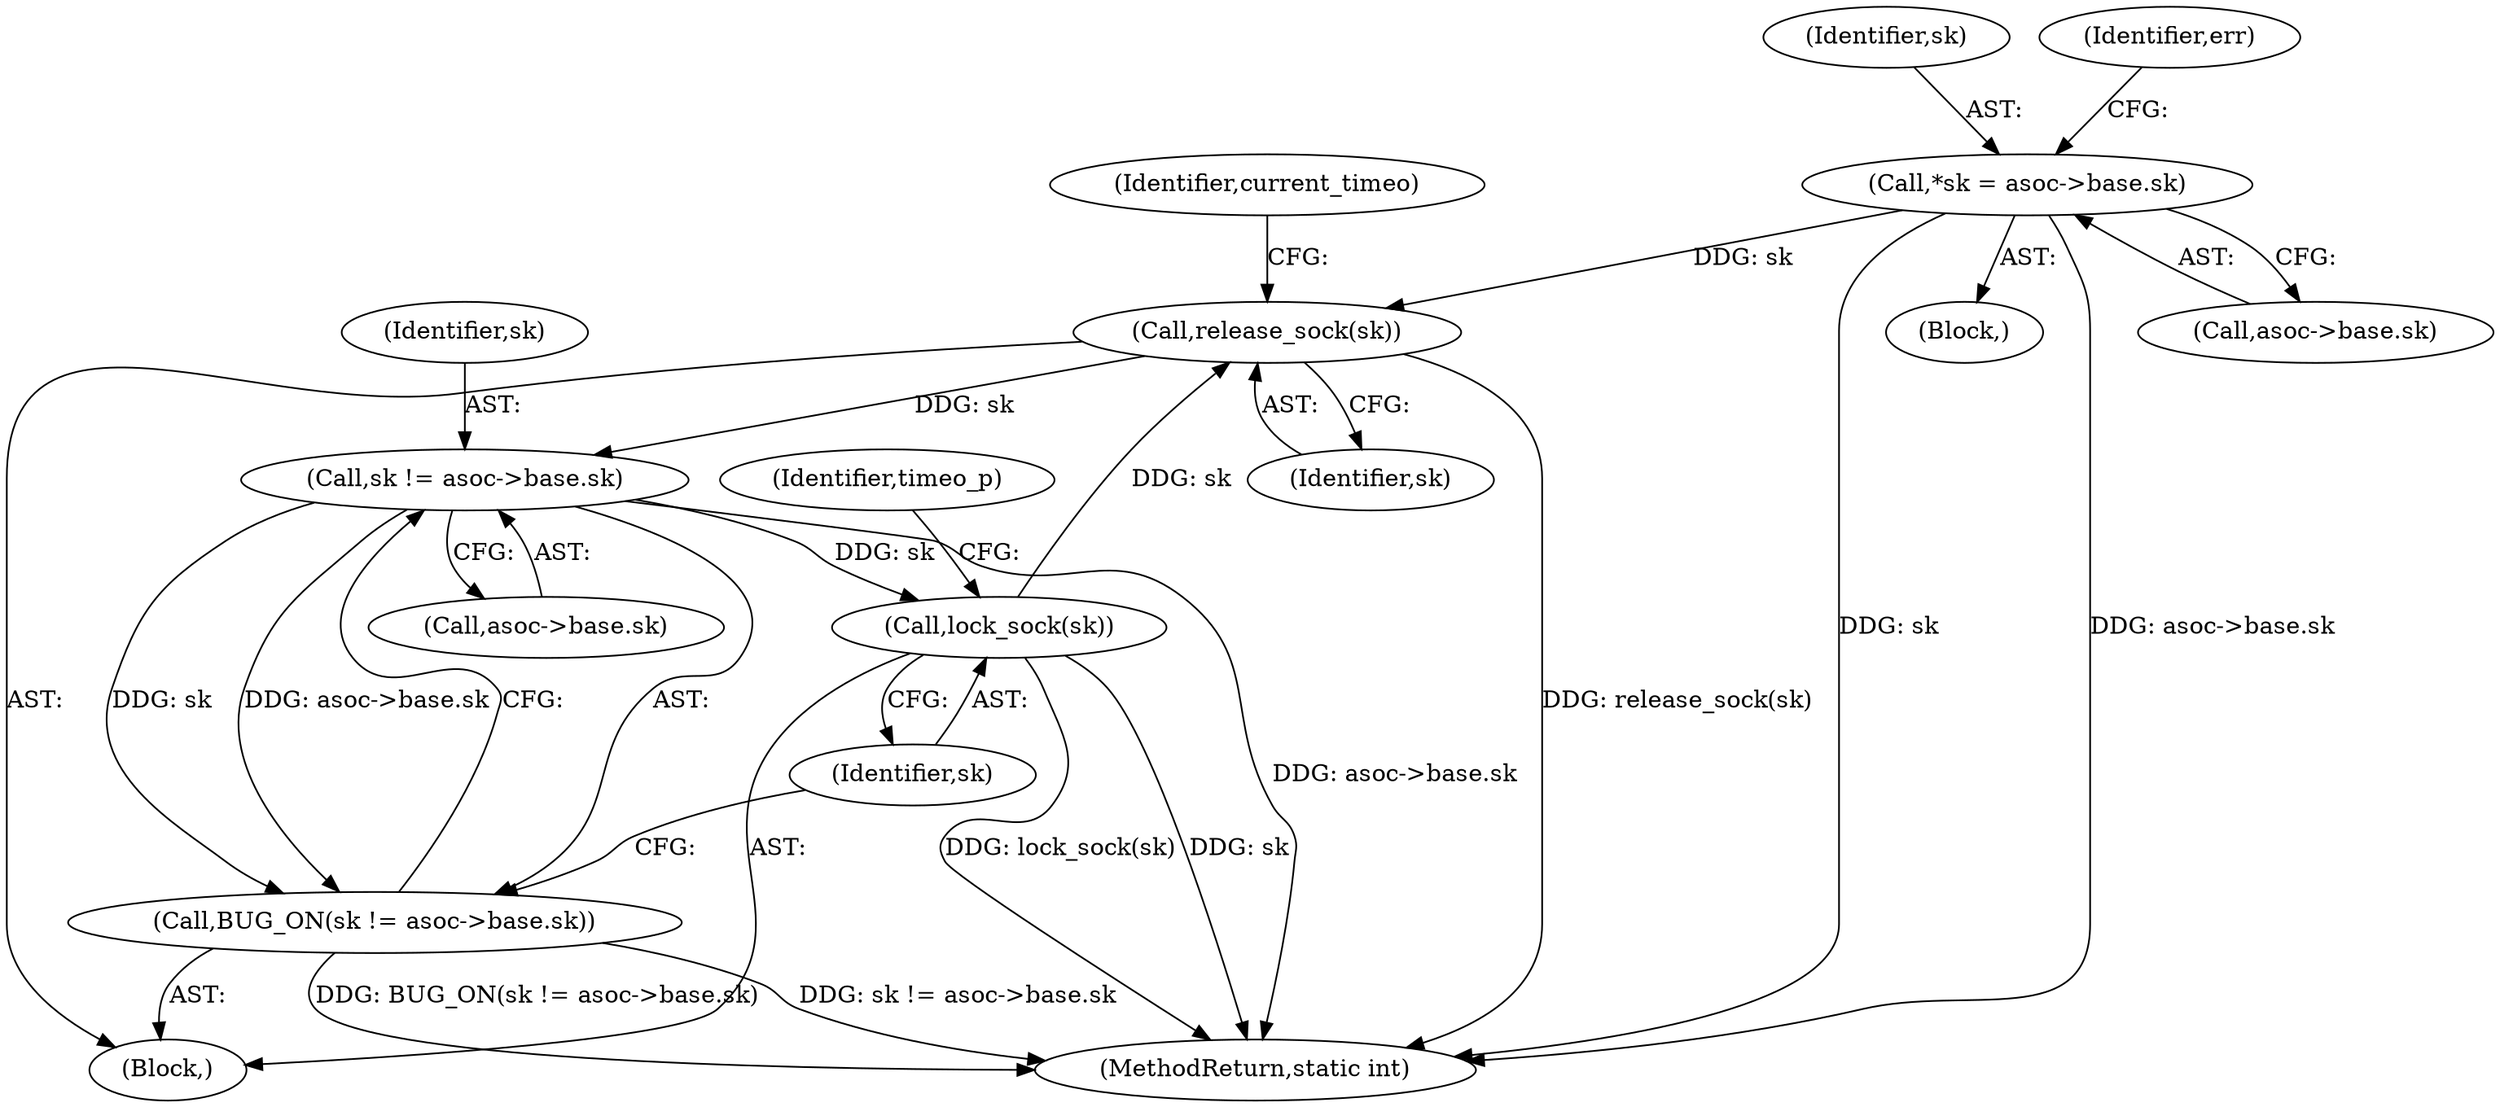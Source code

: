 digraph "0_linux_2dcab598484185dea7ec22219c76dcdd59e3cb90@pointer" {
"1000110" [label="(Call,*sk = asoc->base.sk)"];
"1000179" [label="(Call,release_sock(sk))"];
"1000186" [label="(Call,sk != asoc->base.sk)"];
"1000185" [label="(Call,BUG_ON(sk != asoc->base.sk))"];
"1000193" [label="(Call,lock_sock(sk))"];
"1000230" [label="(MethodReturn,static int)"];
"1000187" [label="(Identifier,sk)"];
"1000194" [label="(Identifier,sk)"];
"1000138" [label="(Block,)"];
"1000111" [label="(Identifier,sk)"];
"1000186" [label="(Call,sk != asoc->base.sk)"];
"1000108" [label="(Block,)"];
"1000110" [label="(Call,*sk = asoc->base.sk)"];
"1000179" [label="(Call,release_sock(sk))"];
"1000185" [label="(Call,BUG_ON(sk != asoc->base.sk))"];
"1000182" [label="(Identifier,current_timeo)"];
"1000197" [label="(Identifier,timeo_p)"];
"1000193" [label="(Call,lock_sock(sk))"];
"1000119" [label="(Identifier,err)"];
"1000188" [label="(Call,asoc->base.sk)"];
"1000112" [label="(Call,asoc->base.sk)"];
"1000180" [label="(Identifier,sk)"];
"1000110" -> "1000108"  [label="AST: "];
"1000110" -> "1000112"  [label="CFG: "];
"1000111" -> "1000110"  [label="AST: "];
"1000112" -> "1000110"  [label="AST: "];
"1000119" -> "1000110"  [label="CFG: "];
"1000110" -> "1000230"  [label="DDG: asoc->base.sk"];
"1000110" -> "1000230"  [label="DDG: sk"];
"1000110" -> "1000179"  [label="DDG: sk"];
"1000179" -> "1000138"  [label="AST: "];
"1000179" -> "1000180"  [label="CFG: "];
"1000180" -> "1000179"  [label="AST: "];
"1000182" -> "1000179"  [label="CFG: "];
"1000179" -> "1000230"  [label="DDG: release_sock(sk)"];
"1000193" -> "1000179"  [label="DDG: sk"];
"1000179" -> "1000186"  [label="DDG: sk"];
"1000186" -> "1000185"  [label="AST: "];
"1000186" -> "1000188"  [label="CFG: "];
"1000187" -> "1000186"  [label="AST: "];
"1000188" -> "1000186"  [label="AST: "];
"1000185" -> "1000186"  [label="CFG: "];
"1000186" -> "1000230"  [label="DDG: asoc->base.sk"];
"1000186" -> "1000185"  [label="DDG: sk"];
"1000186" -> "1000185"  [label="DDG: asoc->base.sk"];
"1000186" -> "1000193"  [label="DDG: sk"];
"1000185" -> "1000138"  [label="AST: "];
"1000194" -> "1000185"  [label="CFG: "];
"1000185" -> "1000230"  [label="DDG: BUG_ON(sk != asoc->base.sk)"];
"1000185" -> "1000230"  [label="DDG: sk != asoc->base.sk"];
"1000193" -> "1000138"  [label="AST: "];
"1000193" -> "1000194"  [label="CFG: "];
"1000194" -> "1000193"  [label="AST: "];
"1000197" -> "1000193"  [label="CFG: "];
"1000193" -> "1000230"  [label="DDG: sk"];
"1000193" -> "1000230"  [label="DDG: lock_sock(sk)"];
}
